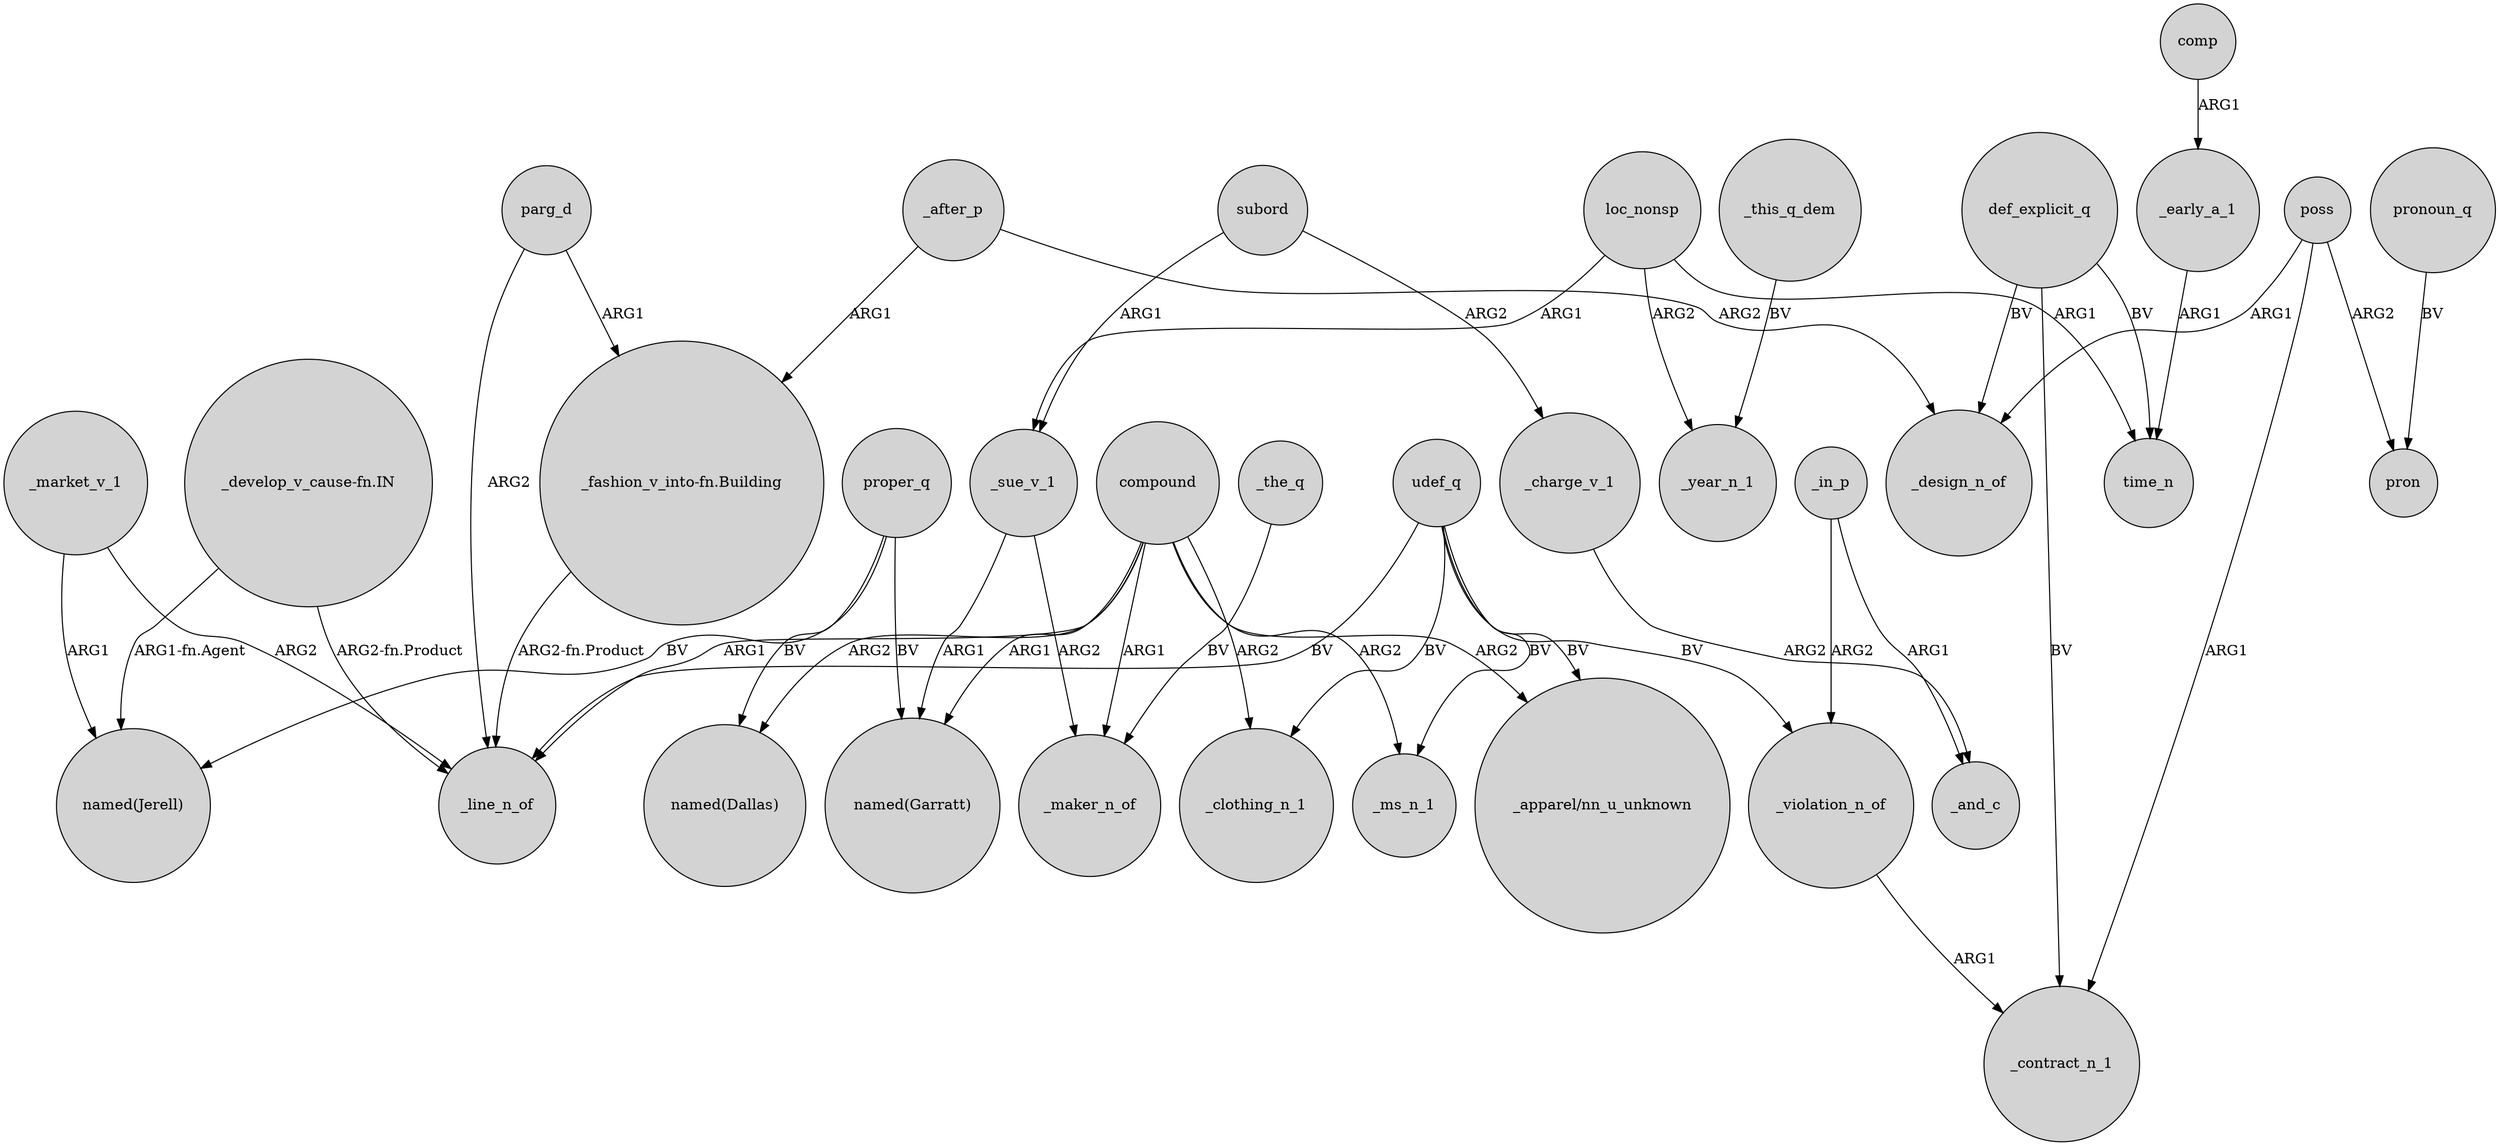 digraph {
	node [shape=circle style=filled]
	_market_v_1 -> "named(Jerell)" [label=ARG1]
	poss -> _contract_n_1 [label=ARG1]
	poss -> pron [label=ARG2]
	def_explicit_q -> _contract_n_1 [label=BV]
	def_explicit_q -> time_n [label=BV]
	parg_d -> _line_n_of [label=ARG2]
	compound -> "_apparel/nn_u_unknown" [label=ARG2]
	proper_q -> "named(Garratt)" [label=BV]
	"_develop_v_cause-fn.IN" -> "named(Jerell)" [label="ARG1-fn.Agent"]
	poss -> _design_n_of [label=ARG1]
	compound -> "named(Garratt)" [label=ARG1]
	udef_q -> "_apparel/nn_u_unknown" [label=BV]
	compound -> _maker_n_of [label=ARG1]
	subord -> _charge_v_1 [label=ARG2]
	_charge_v_1 -> _and_c [label=ARG2]
	_violation_n_of -> _contract_n_1 [label=ARG1]
	_the_q -> _maker_n_of [label=BV]
	parg_d -> "_fashion_v_into-fn.Building" [label=ARG1]
	loc_nonsp -> time_n [label=ARG1]
	compound -> _ms_n_1 [label=ARG2]
	pronoun_q -> pron [label=BV]
	loc_nonsp -> _sue_v_1 [label=ARG1]
	udef_q -> _ms_n_1 [label=BV]
	compound -> _line_n_of [label=ARG1]
	udef_q -> _clothing_n_1 [label=BV]
	udef_q -> _line_n_of [label=BV]
	subord -> _sue_v_1 [label=ARG1]
	_in_p -> _and_c [label=ARG1]
	loc_nonsp -> _year_n_1 [label=ARG2]
	def_explicit_q -> _design_n_of [label=BV]
	compound -> "named(Dallas)" [label=ARG2]
	_after_p -> _design_n_of [label=ARG2]
	_market_v_1 -> _line_n_of [label=ARG2]
	udef_q -> _violation_n_of [label=BV]
	"_fashion_v_into-fn.Building" -> _line_n_of [label="ARG2-fn.Product"]
	_early_a_1 -> time_n [label=ARG1]
	"_develop_v_cause-fn.IN" -> _line_n_of [label="ARG2-fn.Product"]
	proper_q -> "named(Dallas)" [label=BV]
	_sue_v_1 -> _maker_n_of [label=ARG2]
	_sue_v_1 -> "named(Garratt)" [label=ARG1]
	proper_q -> "named(Jerell)" [label=BV]
	comp -> _early_a_1 [label=ARG1]
	compound -> _clothing_n_1 [label=ARG2]
	_in_p -> _violation_n_of [label=ARG2]
	_after_p -> "_fashion_v_into-fn.Building" [label=ARG1]
	_this_q_dem -> _year_n_1 [label=BV]
}
